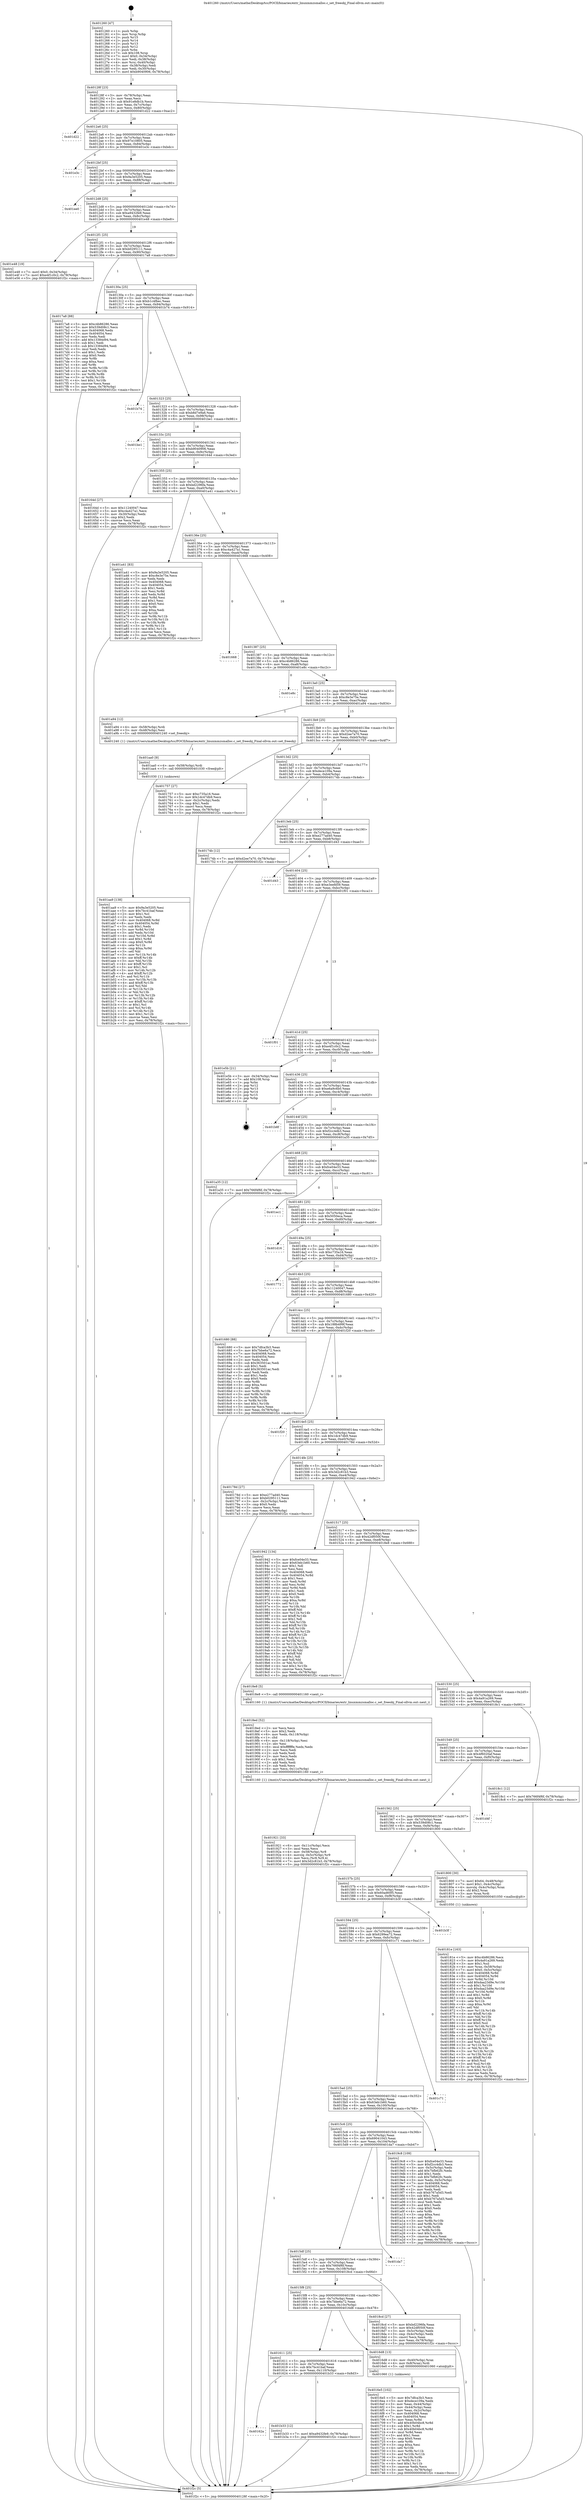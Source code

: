 digraph "0x401260" {
  label = "0x401260 (/mnt/c/Users/mathe/Desktop/tcc/POCII/binaries/extr_linuxmmzsmalloc.c_set_freeobj_Final-ollvm.out::main(0))"
  labelloc = "t"
  node[shape=record]

  Entry [label="",width=0.3,height=0.3,shape=circle,fillcolor=black,style=filled]
  "0x40128f" [label="{
     0x40128f [23]\l
     | [instrs]\l
     &nbsp;&nbsp;0x40128f \<+3\>: mov -0x78(%rbp),%eax\l
     &nbsp;&nbsp;0x401292 \<+2\>: mov %eax,%ecx\l
     &nbsp;&nbsp;0x401294 \<+6\>: sub $0x91e8db1b,%ecx\l
     &nbsp;&nbsp;0x40129a \<+3\>: mov %eax,-0x7c(%rbp)\l
     &nbsp;&nbsp;0x40129d \<+3\>: mov %ecx,-0x80(%rbp)\l
     &nbsp;&nbsp;0x4012a0 \<+6\>: je 0000000000401d22 \<main+0xac2\>\l
  }"]
  "0x401d22" [label="{
     0x401d22\l
  }", style=dashed]
  "0x4012a6" [label="{
     0x4012a6 [25]\l
     | [instrs]\l
     &nbsp;&nbsp;0x4012a6 \<+5\>: jmp 00000000004012ab \<main+0x4b\>\l
     &nbsp;&nbsp;0x4012ab \<+3\>: mov -0x7c(%rbp),%eax\l
     &nbsp;&nbsp;0x4012ae \<+5\>: sub $0x97e10805,%eax\l
     &nbsp;&nbsp;0x4012b3 \<+6\>: mov %eax,-0x84(%rbp)\l
     &nbsp;&nbsp;0x4012b9 \<+6\>: je 0000000000401e3c \<main+0xbdc\>\l
  }"]
  Exit [label="",width=0.3,height=0.3,shape=circle,fillcolor=black,style=filled,peripheries=2]
  "0x401e3c" [label="{
     0x401e3c\l
  }", style=dashed]
  "0x4012bf" [label="{
     0x4012bf [25]\l
     | [instrs]\l
     &nbsp;&nbsp;0x4012bf \<+5\>: jmp 00000000004012c4 \<main+0x64\>\l
     &nbsp;&nbsp;0x4012c4 \<+3\>: mov -0x7c(%rbp),%eax\l
     &nbsp;&nbsp;0x4012c7 \<+5\>: sub $0x9a3e5205,%eax\l
     &nbsp;&nbsp;0x4012cc \<+6\>: mov %eax,-0x88(%rbp)\l
     &nbsp;&nbsp;0x4012d2 \<+6\>: je 0000000000401ee0 \<main+0xc80\>\l
  }"]
  "0x40162a" [label="{
     0x40162a\l
  }", style=dashed]
  "0x401ee0" [label="{
     0x401ee0\l
  }", style=dashed]
  "0x4012d8" [label="{
     0x4012d8 [25]\l
     | [instrs]\l
     &nbsp;&nbsp;0x4012d8 \<+5\>: jmp 00000000004012dd \<main+0x7d\>\l
     &nbsp;&nbsp;0x4012dd \<+3\>: mov -0x7c(%rbp),%eax\l
     &nbsp;&nbsp;0x4012e0 \<+5\>: sub $0xa9432fe9,%eax\l
     &nbsp;&nbsp;0x4012e5 \<+6\>: mov %eax,-0x8c(%rbp)\l
     &nbsp;&nbsp;0x4012eb \<+6\>: je 0000000000401e48 \<main+0xbe8\>\l
  }"]
  "0x401b33" [label="{
     0x401b33 [12]\l
     | [instrs]\l
     &nbsp;&nbsp;0x401b33 \<+7\>: movl $0xa9432fe9,-0x78(%rbp)\l
     &nbsp;&nbsp;0x401b3a \<+5\>: jmp 0000000000401f2c \<main+0xccc\>\l
  }"]
  "0x401e48" [label="{
     0x401e48 [19]\l
     | [instrs]\l
     &nbsp;&nbsp;0x401e48 \<+7\>: movl $0x0,-0x34(%rbp)\l
     &nbsp;&nbsp;0x401e4f \<+7\>: movl $0xe4f1c0c2,-0x78(%rbp)\l
     &nbsp;&nbsp;0x401e56 \<+5\>: jmp 0000000000401f2c \<main+0xccc\>\l
  }"]
  "0x4012f1" [label="{
     0x4012f1 [25]\l
     | [instrs]\l
     &nbsp;&nbsp;0x4012f1 \<+5\>: jmp 00000000004012f6 \<main+0x96\>\l
     &nbsp;&nbsp;0x4012f6 \<+3\>: mov -0x7c(%rbp),%eax\l
     &nbsp;&nbsp;0x4012f9 \<+5\>: sub $0xb0295111,%eax\l
     &nbsp;&nbsp;0x4012fe \<+6\>: mov %eax,-0x90(%rbp)\l
     &nbsp;&nbsp;0x401304 \<+6\>: je 00000000004017a8 \<main+0x548\>\l
  }"]
  "0x401aa9" [label="{
     0x401aa9 [138]\l
     | [instrs]\l
     &nbsp;&nbsp;0x401aa9 \<+5\>: mov $0x9a3e5205,%esi\l
     &nbsp;&nbsp;0x401aae \<+5\>: mov $0x7bc41baf,%eax\l
     &nbsp;&nbsp;0x401ab3 \<+2\>: mov $0x1,%cl\l
     &nbsp;&nbsp;0x401ab5 \<+2\>: xor %edx,%edx\l
     &nbsp;&nbsp;0x401ab7 \<+8\>: mov 0x404068,%r8d\l
     &nbsp;&nbsp;0x401abf \<+8\>: mov 0x404054,%r9d\l
     &nbsp;&nbsp;0x401ac7 \<+3\>: sub $0x1,%edx\l
     &nbsp;&nbsp;0x401aca \<+3\>: mov %r8d,%r10d\l
     &nbsp;&nbsp;0x401acd \<+3\>: add %edx,%r10d\l
     &nbsp;&nbsp;0x401ad0 \<+4\>: imul %r10d,%r8d\l
     &nbsp;&nbsp;0x401ad4 \<+4\>: and $0x1,%r8d\l
     &nbsp;&nbsp;0x401ad8 \<+4\>: cmp $0x0,%r8d\l
     &nbsp;&nbsp;0x401adc \<+4\>: sete %r11b\l
     &nbsp;&nbsp;0x401ae0 \<+4\>: cmp $0xa,%r9d\l
     &nbsp;&nbsp;0x401ae4 \<+3\>: setl %bl\l
     &nbsp;&nbsp;0x401ae7 \<+3\>: mov %r11b,%r14b\l
     &nbsp;&nbsp;0x401aea \<+4\>: xor $0xff,%r14b\l
     &nbsp;&nbsp;0x401aee \<+3\>: mov %bl,%r15b\l
     &nbsp;&nbsp;0x401af1 \<+4\>: xor $0xff,%r15b\l
     &nbsp;&nbsp;0x401af5 \<+3\>: xor $0x1,%cl\l
     &nbsp;&nbsp;0x401af8 \<+3\>: mov %r14b,%r12b\l
     &nbsp;&nbsp;0x401afb \<+4\>: and $0xff,%r12b\l
     &nbsp;&nbsp;0x401aff \<+3\>: and %cl,%r11b\l
     &nbsp;&nbsp;0x401b02 \<+3\>: mov %r15b,%r13b\l
     &nbsp;&nbsp;0x401b05 \<+4\>: and $0xff,%r13b\l
     &nbsp;&nbsp;0x401b09 \<+2\>: and %cl,%bl\l
     &nbsp;&nbsp;0x401b0b \<+3\>: or %r11b,%r12b\l
     &nbsp;&nbsp;0x401b0e \<+3\>: or %bl,%r13b\l
     &nbsp;&nbsp;0x401b11 \<+3\>: xor %r13b,%r12b\l
     &nbsp;&nbsp;0x401b14 \<+3\>: or %r15b,%r14b\l
     &nbsp;&nbsp;0x401b17 \<+4\>: xor $0xff,%r14b\l
     &nbsp;&nbsp;0x401b1b \<+3\>: or $0x1,%cl\l
     &nbsp;&nbsp;0x401b1e \<+3\>: and %cl,%r14b\l
     &nbsp;&nbsp;0x401b21 \<+3\>: or %r14b,%r12b\l
     &nbsp;&nbsp;0x401b24 \<+4\>: test $0x1,%r12b\l
     &nbsp;&nbsp;0x401b28 \<+3\>: cmovne %eax,%esi\l
     &nbsp;&nbsp;0x401b2b \<+3\>: mov %esi,-0x78(%rbp)\l
     &nbsp;&nbsp;0x401b2e \<+5\>: jmp 0000000000401f2c \<main+0xccc\>\l
  }"]
  "0x4017a8" [label="{
     0x4017a8 [88]\l
     | [instrs]\l
     &nbsp;&nbsp;0x4017a8 \<+5\>: mov $0xc4b86286,%eax\l
     &nbsp;&nbsp;0x4017ad \<+5\>: mov $0x539d08c1,%ecx\l
     &nbsp;&nbsp;0x4017b2 \<+7\>: mov 0x404068,%edx\l
     &nbsp;&nbsp;0x4017b9 \<+7\>: mov 0x404054,%esi\l
     &nbsp;&nbsp;0x4017c0 \<+2\>: mov %edx,%edi\l
     &nbsp;&nbsp;0x4017c2 \<+6\>: add $0x13384d94,%edi\l
     &nbsp;&nbsp;0x4017c8 \<+3\>: sub $0x1,%edi\l
     &nbsp;&nbsp;0x4017cb \<+6\>: sub $0x13384d94,%edi\l
     &nbsp;&nbsp;0x4017d1 \<+3\>: imul %edi,%edx\l
     &nbsp;&nbsp;0x4017d4 \<+3\>: and $0x1,%edx\l
     &nbsp;&nbsp;0x4017d7 \<+3\>: cmp $0x0,%edx\l
     &nbsp;&nbsp;0x4017da \<+4\>: sete %r8b\l
     &nbsp;&nbsp;0x4017de \<+3\>: cmp $0xa,%esi\l
     &nbsp;&nbsp;0x4017e1 \<+4\>: setl %r9b\l
     &nbsp;&nbsp;0x4017e5 \<+3\>: mov %r8b,%r10b\l
     &nbsp;&nbsp;0x4017e8 \<+3\>: and %r9b,%r10b\l
     &nbsp;&nbsp;0x4017eb \<+3\>: xor %r9b,%r8b\l
     &nbsp;&nbsp;0x4017ee \<+3\>: or %r8b,%r10b\l
     &nbsp;&nbsp;0x4017f1 \<+4\>: test $0x1,%r10b\l
     &nbsp;&nbsp;0x4017f5 \<+3\>: cmovne %ecx,%eax\l
     &nbsp;&nbsp;0x4017f8 \<+3\>: mov %eax,-0x78(%rbp)\l
     &nbsp;&nbsp;0x4017fb \<+5\>: jmp 0000000000401f2c \<main+0xccc\>\l
  }"]
  "0x40130a" [label="{
     0x40130a [25]\l
     | [instrs]\l
     &nbsp;&nbsp;0x40130a \<+5\>: jmp 000000000040130f \<main+0xaf\>\l
     &nbsp;&nbsp;0x40130f \<+3\>: mov -0x7c(%rbp),%eax\l
     &nbsp;&nbsp;0x401312 \<+5\>: sub $0xb1c4fbec,%eax\l
     &nbsp;&nbsp;0x401317 \<+6\>: mov %eax,-0x94(%rbp)\l
     &nbsp;&nbsp;0x40131d \<+6\>: je 0000000000401b74 \<main+0x914\>\l
  }"]
  "0x401aa0" [label="{
     0x401aa0 [9]\l
     | [instrs]\l
     &nbsp;&nbsp;0x401aa0 \<+4\>: mov -0x58(%rbp),%rdi\l
     &nbsp;&nbsp;0x401aa4 \<+5\>: call 0000000000401030 \<free@plt\>\l
     | [calls]\l
     &nbsp;&nbsp;0x401030 \{1\} (unknown)\l
  }"]
  "0x401b74" [label="{
     0x401b74\l
  }", style=dashed]
  "0x401323" [label="{
     0x401323 [25]\l
     | [instrs]\l
     &nbsp;&nbsp;0x401323 \<+5\>: jmp 0000000000401328 \<main+0xc8\>\l
     &nbsp;&nbsp;0x401328 \<+3\>: mov -0x7c(%rbp),%eax\l
     &nbsp;&nbsp;0x40132b \<+5\>: sub $0xb8d7e9a6,%eax\l
     &nbsp;&nbsp;0x401330 \<+6\>: mov %eax,-0x98(%rbp)\l
     &nbsp;&nbsp;0x401336 \<+6\>: je 0000000000401be1 \<main+0x981\>\l
  }"]
  "0x401921" [label="{
     0x401921 [33]\l
     | [instrs]\l
     &nbsp;&nbsp;0x401921 \<+6\>: mov -0x11c(%rbp),%ecx\l
     &nbsp;&nbsp;0x401927 \<+3\>: imul %eax,%ecx\l
     &nbsp;&nbsp;0x40192a \<+4\>: mov -0x58(%rbp),%r8\l
     &nbsp;&nbsp;0x40192e \<+4\>: movslq -0x5c(%rbp),%r9\l
     &nbsp;&nbsp;0x401932 \<+4\>: mov %ecx,(%r8,%r9,4)\l
     &nbsp;&nbsp;0x401936 \<+7\>: movl $0x3d2c81b3,-0x78(%rbp)\l
     &nbsp;&nbsp;0x40193d \<+5\>: jmp 0000000000401f2c \<main+0xccc\>\l
  }"]
  "0x401be1" [label="{
     0x401be1\l
  }", style=dashed]
  "0x40133c" [label="{
     0x40133c [25]\l
     | [instrs]\l
     &nbsp;&nbsp;0x40133c \<+5\>: jmp 0000000000401341 \<main+0xe1\>\l
     &nbsp;&nbsp;0x401341 \<+3\>: mov -0x7c(%rbp),%eax\l
     &nbsp;&nbsp;0x401344 \<+5\>: sub $0xb9040906,%eax\l
     &nbsp;&nbsp;0x401349 \<+6\>: mov %eax,-0x9c(%rbp)\l
     &nbsp;&nbsp;0x40134f \<+6\>: je 000000000040164d \<main+0x3ed\>\l
  }"]
  "0x4018ed" [label="{
     0x4018ed [52]\l
     | [instrs]\l
     &nbsp;&nbsp;0x4018ed \<+2\>: xor %ecx,%ecx\l
     &nbsp;&nbsp;0x4018ef \<+5\>: mov $0x2,%edx\l
     &nbsp;&nbsp;0x4018f4 \<+6\>: mov %edx,-0x118(%rbp)\l
     &nbsp;&nbsp;0x4018fa \<+1\>: cltd\l
     &nbsp;&nbsp;0x4018fb \<+6\>: mov -0x118(%rbp),%esi\l
     &nbsp;&nbsp;0x401901 \<+2\>: idiv %esi\l
     &nbsp;&nbsp;0x401903 \<+6\>: imul $0xfffffffe,%edx,%edx\l
     &nbsp;&nbsp;0x401909 \<+2\>: mov %ecx,%edi\l
     &nbsp;&nbsp;0x40190b \<+2\>: sub %edx,%edi\l
     &nbsp;&nbsp;0x40190d \<+2\>: mov %ecx,%edx\l
     &nbsp;&nbsp;0x40190f \<+3\>: sub $0x1,%edx\l
     &nbsp;&nbsp;0x401912 \<+2\>: add %edx,%edi\l
     &nbsp;&nbsp;0x401914 \<+2\>: sub %edi,%ecx\l
     &nbsp;&nbsp;0x401916 \<+6\>: mov %ecx,-0x11c(%rbp)\l
     &nbsp;&nbsp;0x40191c \<+5\>: call 0000000000401160 \<next_i\>\l
     | [calls]\l
     &nbsp;&nbsp;0x401160 \{1\} (/mnt/c/Users/mathe/Desktop/tcc/POCII/binaries/extr_linuxmmzsmalloc.c_set_freeobj_Final-ollvm.out::next_i)\l
  }"]
  "0x40164d" [label="{
     0x40164d [27]\l
     | [instrs]\l
     &nbsp;&nbsp;0x40164d \<+5\>: mov $0x11240047,%eax\l
     &nbsp;&nbsp;0x401652 \<+5\>: mov $0xc4a427a1,%ecx\l
     &nbsp;&nbsp;0x401657 \<+3\>: mov -0x30(%rbp),%edx\l
     &nbsp;&nbsp;0x40165a \<+3\>: cmp $0x2,%edx\l
     &nbsp;&nbsp;0x40165d \<+3\>: cmovne %ecx,%eax\l
     &nbsp;&nbsp;0x401660 \<+3\>: mov %eax,-0x78(%rbp)\l
     &nbsp;&nbsp;0x401663 \<+5\>: jmp 0000000000401f2c \<main+0xccc\>\l
  }"]
  "0x401355" [label="{
     0x401355 [25]\l
     | [instrs]\l
     &nbsp;&nbsp;0x401355 \<+5\>: jmp 000000000040135a \<main+0xfa\>\l
     &nbsp;&nbsp;0x40135a \<+3\>: mov -0x7c(%rbp),%eax\l
     &nbsp;&nbsp;0x40135d \<+5\>: sub $0xbd2296fa,%eax\l
     &nbsp;&nbsp;0x401362 \<+6\>: mov %eax,-0xa0(%rbp)\l
     &nbsp;&nbsp;0x401368 \<+6\>: je 0000000000401a41 \<main+0x7e1\>\l
  }"]
  "0x401f2c" [label="{
     0x401f2c [5]\l
     | [instrs]\l
     &nbsp;&nbsp;0x401f2c \<+5\>: jmp 000000000040128f \<main+0x2f\>\l
  }"]
  "0x401260" [label="{
     0x401260 [47]\l
     | [instrs]\l
     &nbsp;&nbsp;0x401260 \<+1\>: push %rbp\l
     &nbsp;&nbsp;0x401261 \<+3\>: mov %rsp,%rbp\l
     &nbsp;&nbsp;0x401264 \<+2\>: push %r15\l
     &nbsp;&nbsp;0x401266 \<+2\>: push %r14\l
     &nbsp;&nbsp;0x401268 \<+2\>: push %r13\l
     &nbsp;&nbsp;0x40126a \<+2\>: push %r12\l
     &nbsp;&nbsp;0x40126c \<+1\>: push %rbx\l
     &nbsp;&nbsp;0x40126d \<+7\>: sub $0x108,%rsp\l
     &nbsp;&nbsp;0x401274 \<+7\>: movl $0x0,-0x34(%rbp)\l
     &nbsp;&nbsp;0x40127b \<+3\>: mov %edi,-0x38(%rbp)\l
     &nbsp;&nbsp;0x40127e \<+4\>: mov %rsi,-0x40(%rbp)\l
     &nbsp;&nbsp;0x401282 \<+3\>: mov -0x38(%rbp),%edi\l
     &nbsp;&nbsp;0x401285 \<+3\>: mov %edi,-0x30(%rbp)\l
     &nbsp;&nbsp;0x401288 \<+7\>: movl $0xb9040906,-0x78(%rbp)\l
  }"]
  "0x40181e" [label="{
     0x40181e [163]\l
     | [instrs]\l
     &nbsp;&nbsp;0x40181e \<+5\>: mov $0xc4b86286,%ecx\l
     &nbsp;&nbsp;0x401823 \<+5\>: mov $0x4a91a269,%edx\l
     &nbsp;&nbsp;0x401828 \<+3\>: mov $0x1,%sil\l
     &nbsp;&nbsp;0x40182b \<+4\>: mov %rax,-0x58(%rbp)\l
     &nbsp;&nbsp;0x40182f \<+7\>: movl $0x0,-0x5c(%rbp)\l
     &nbsp;&nbsp;0x401836 \<+8\>: mov 0x404068,%r8d\l
     &nbsp;&nbsp;0x40183e \<+8\>: mov 0x404054,%r9d\l
     &nbsp;&nbsp;0x401846 \<+3\>: mov %r8d,%r10d\l
     &nbsp;&nbsp;0x401849 \<+7\>: add $0xdaa23d9e,%r10d\l
     &nbsp;&nbsp;0x401850 \<+4\>: sub $0x1,%r10d\l
     &nbsp;&nbsp;0x401854 \<+7\>: sub $0xdaa23d9e,%r10d\l
     &nbsp;&nbsp;0x40185b \<+4\>: imul %r10d,%r8d\l
     &nbsp;&nbsp;0x40185f \<+4\>: and $0x1,%r8d\l
     &nbsp;&nbsp;0x401863 \<+4\>: cmp $0x0,%r8d\l
     &nbsp;&nbsp;0x401867 \<+4\>: sete %r11b\l
     &nbsp;&nbsp;0x40186b \<+4\>: cmp $0xa,%r9d\l
     &nbsp;&nbsp;0x40186f \<+3\>: setl %bl\l
     &nbsp;&nbsp;0x401872 \<+3\>: mov %r11b,%r14b\l
     &nbsp;&nbsp;0x401875 \<+4\>: xor $0xff,%r14b\l
     &nbsp;&nbsp;0x401879 \<+3\>: mov %bl,%r15b\l
     &nbsp;&nbsp;0x40187c \<+4\>: xor $0xff,%r15b\l
     &nbsp;&nbsp;0x401880 \<+4\>: xor $0x0,%sil\l
     &nbsp;&nbsp;0x401884 \<+3\>: mov %r14b,%r12b\l
     &nbsp;&nbsp;0x401887 \<+4\>: and $0x0,%r12b\l
     &nbsp;&nbsp;0x40188b \<+3\>: and %sil,%r11b\l
     &nbsp;&nbsp;0x40188e \<+3\>: mov %r15b,%r13b\l
     &nbsp;&nbsp;0x401891 \<+4\>: and $0x0,%r13b\l
     &nbsp;&nbsp;0x401895 \<+3\>: and %sil,%bl\l
     &nbsp;&nbsp;0x401898 \<+3\>: or %r11b,%r12b\l
     &nbsp;&nbsp;0x40189b \<+3\>: or %bl,%r13b\l
     &nbsp;&nbsp;0x40189e \<+3\>: xor %r13b,%r12b\l
     &nbsp;&nbsp;0x4018a1 \<+3\>: or %r15b,%r14b\l
     &nbsp;&nbsp;0x4018a4 \<+4\>: xor $0xff,%r14b\l
     &nbsp;&nbsp;0x4018a8 \<+4\>: or $0x0,%sil\l
     &nbsp;&nbsp;0x4018ac \<+3\>: and %sil,%r14b\l
     &nbsp;&nbsp;0x4018af \<+3\>: or %r14b,%r12b\l
     &nbsp;&nbsp;0x4018b2 \<+4\>: test $0x1,%r12b\l
     &nbsp;&nbsp;0x4018b6 \<+3\>: cmovne %edx,%ecx\l
     &nbsp;&nbsp;0x4018b9 \<+3\>: mov %ecx,-0x78(%rbp)\l
     &nbsp;&nbsp;0x4018bc \<+5\>: jmp 0000000000401f2c \<main+0xccc\>\l
  }"]
  "0x401a41" [label="{
     0x401a41 [83]\l
     | [instrs]\l
     &nbsp;&nbsp;0x401a41 \<+5\>: mov $0x9a3e5205,%eax\l
     &nbsp;&nbsp;0x401a46 \<+5\>: mov $0xc8e3e75e,%ecx\l
     &nbsp;&nbsp;0x401a4b \<+2\>: xor %edx,%edx\l
     &nbsp;&nbsp;0x401a4d \<+7\>: mov 0x404068,%esi\l
     &nbsp;&nbsp;0x401a54 \<+7\>: mov 0x404054,%edi\l
     &nbsp;&nbsp;0x401a5b \<+3\>: sub $0x1,%edx\l
     &nbsp;&nbsp;0x401a5e \<+3\>: mov %esi,%r8d\l
     &nbsp;&nbsp;0x401a61 \<+3\>: add %edx,%r8d\l
     &nbsp;&nbsp;0x401a64 \<+4\>: imul %r8d,%esi\l
     &nbsp;&nbsp;0x401a68 \<+3\>: and $0x1,%esi\l
     &nbsp;&nbsp;0x401a6b \<+3\>: cmp $0x0,%esi\l
     &nbsp;&nbsp;0x401a6e \<+4\>: sete %r9b\l
     &nbsp;&nbsp;0x401a72 \<+3\>: cmp $0xa,%edi\l
     &nbsp;&nbsp;0x401a75 \<+4\>: setl %r10b\l
     &nbsp;&nbsp;0x401a79 \<+3\>: mov %r9b,%r11b\l
     &nbsp;&nbsp;0x401a7c \<+3\>: and %r10b,%r11b\l
     &nbsp;&nbsp;0x401a7f \<+3\>: xor %r10b,%r9b\l
     &nbsp;&nbsp;0x401a82 \<+3\>: or %r9b,%r11b\l
     &nbsp;&nbsp;0x401a85 \<+4\>: test $0x1,%r11b\l
     &nbsp;&nbsp;0x401a89 \<+3\>: cmovne %ecx,%eax\l
     &nbsp;&nbsp;0x401a8c \<+3\>: mov %eax,-0x78(%rbp)\l
     &nbsp;&nbsp;0x401a8f \<+5\>: jmp 0000000000401f2c \<main+0xccc\>\l
  }"]
  "0x40136e" [label="{
     0x40136e [25]\l
     | [instrs]\l
     &nbsp;&nbsp;0x40136e \<+5\>: jmp 0000000000401373 \<main+0x113\>\l
     &nbsp;&nbsp;0x401373 \<+3\>: mov -0x7c(%rbp),%eax\l
     &nbsp;&nbsp;0x401376 \<+5\>: sub $0xc4a427a1,%eax\l
     &nbsp;&nbsp;0x40137b \<+6\>: mov %eax,-0xa4(%rbp)\l
     &nbsp;&nbsp;0x401381 \<+6\>: je 0000000000401668 \<main+0x408\>\l
  }"]
  "0x4016e5" [label="{
     0x4016e5 [102]\l
     | [instrs]\l
     &nbsp;&nbsp;0x4016e5 \<+5\>: mov $0x7dfca3b3,%ecx\l
     &nbsp;&nbsp;0x4016ea \<+5\>: mov $0xdece109a,%edx\l
     &nbsp;&nbsp;0x4016ef \<+3\>: mov %eax,-0x44(%rbp)\l
     &nbsp;&nbsp;0x4016f2 \<+3\>: mov -0x44(%rbp),%eax\l
     &nbsp;&nbsp;0x4016f5 \<+3\>: mov %eax,-0x2c(%rbp)\l
     &nbsp;&nbsp;0x4016f8 \<+7\>: mov 0x404068,%eax\l
     &nbsp;&nbsp;0x4016ff \<+7\>: mov 0x404054,%esi\l
     &nbsp;&nbsp;0x401706 \<+3\>: mov %eax,%r8d\l
     &nbsp;&nbsp;0x401709 \<+7\>: add $0x40b04bc8,%r8d\l
     &nbsp;&nbsp;0x401710 \<+4\>: sub $0x1,%r8d\l
     &nbsp;&nbsp;0x401714 \<+7\>: sub $0x40b04bc8,%r8d\l
     &nbsp;&nbsp;0x40171b \<+4\>: imul %r8d,%eax\l
     &nbsp;&nbsp;0x40171f \<+3\>: and $0x1,%eax\l
     &nbsp;&nbsp;0x401722 \<+3\>: cmp $0x0,%eax\l
     &nbsp;&nbsp;0x401725 \<+4\>: sete %r9b\l
     &nbsp;&nbsp;0x401729 \<+3\>: cmp $0xa,%esi\l
     &nbsp;&nbsp;0x40172c \<+4\>: setl %r10b\l
     &nbsp;&nbsp;0x401730 \<+3\>: mov %r9b,%r11b\l
     &nbsp;&nbsp;0x401733 \<+3\>: and %r10b,%r11b\l
     &nbsp;&nbsp;0x401736 \<+3\>: xor %r10b,%r9b\l
     &nbsp;&nbsp;0x401739 \<+3\>: or %r9b,%r11b\l
     &nbsp;&nbsp;0x40173c \<+4\>: test $0x1,%r11b\l
     &nbsp;&nbsp;0x401740 \<+3\>: cmovne %edx,%ecx\l
     &nbsp;&nbsp;0x401743 \<+3\>: mov %ecx,-0x78(%rbp)\l
     &nbsp;&nbsp;0x401746 \<+5\>: jmp 0000000000401f2c \<main+0xccc\>\l
  }"]
  "0x401668" [label="{
     0x401668\l
  }", style=dashed]
  "0x401387" [label="{
     0x401387 [25]\l
     | [instrs]\l
     &nbsp;&nbsp;0x401387 \<+5\>: jmp 000000000040138c \<main+0x12c\>\l
     &nbsp;&nbsp;0x40138c \<+3\>: mov -0x7c(%rbp),%eax\l
     &nbsp;&nbsp;0x40138f \<+5\>: sub $0xc4b86286,%eax\l
     &nbsp;&nbsp;0x401394 \<+6\>: mov %eax,-0xa8(%rbp)\l
     &nbsp;&nbsp;0x40139a \<+6\>: je 0000000000401e8c \<main+0xc2c\>\l
  }"]
  "0x401611" [label="{
     0x401611 [25]\l
     | [instrs]\l
     &nbsp;&nbsp;0x401611 \<+5\>: jmp 0000000000401616 \<main+0x3b6\>\l
     &nbsp;&nbsp;0x401616 \<+3\>: mov -0x7c(%rbp),%eax\l
     &nbsp;&nbsp;0x401619 \<+5\>: sub $0x7bc41baf,%eax\l
     &nbsp;&nbsp;0x40161e \<+6\>: mov %eax,-0x110(%rbp)\l
     &nbsp;&nbsp;0x401624 \<+6\>: je 0000000000401b33 \<main+0x8d3\>\l
  }"]
  "0x401e8c" [label="{
     0x401e8c\l
  }", style=dashed]
  "0x4013a0" [label="{
     0x4013a0 [25]\l
     | [instrs]\l
     &nbsp;&nbsp;0x4013a0 \<+5\>: jmp 00000000004013a5 \<main+0x145\>\l
     &nbsp;&nbsp;0x4013a5 \<+3\>: mov -0x7c(%rbp),%eax\l
     &nbsp;&nbsp;0x4013a8 \<+5\>: sub $0xc8e3e75e,%eax\l
     &nbsp;&nbsp;0x4013ad \<+6\>: mov %eax,-0xac(%rbp)\l
     &nbsp;&nbsp;0x4013b3 \<+6\>: je 0000000000401a94 \<main+0x834\>\l
  }"]
  "0x4016d8" [label="{
     0x4016d8 [13]\l
     | [instrs]\l
     &nbsp;&nbsp;0x4016d8 \<+4\>: mov -0x40(%rbp),%rax\l
     &nbsp;&nbsp;0x4016dc \<+4\>: mov 0x8(%rax),%rdi\l
     &nbsp;&nbsp;0x4016e0 \<+5\>: call 0000000000401060 \<atoi@plt\>\l
     | [calls]\l
     &nbsp;&nbsp;0x401060 \{1\} (unknown)\l
  }"]
  "0x401a94" [label="{
     0x401a94 [12]\l
     | [instrs]\l
     &nbsp;&nbsp;0x401a94 \<+4\>: mov -0x58(%rbp),%rdi\l
     &nbsp;&nbsp;0x401a98 \<+3\>: mov -0x48(%rbp),%esi\l
     &nbsp;&nbsp;0x401a9b \<+5\>: call 0000000000401240 \<set_freeobj\>\l
     | [calls]\l
     &nbsp;&nbsp;0x401240 \{1\} (/mnt/c/Users/mathe/Desktop/tcc/POCII/binaries/extr_linuxmmzsmalloc.c_set_freeobj_Final-ollvm.out::set_freeobj)\l
  }"]
  "0x4013b9" [label="{
     0x4013b9 [25]\l
     | [instrs]\l
     &nbsp;&nbsp;0x4013b9 \<+5\>: jmp 00000000004013be \<main+0x15e\>\l
     &nbsp;&nbsp;0x4013be \<+3\>: mov -0x7c(%rbp),%eax\l
     &nbsp;&nbsp;0x4013c1 \<+5\>: sub $0xd2ee7a70,%eax\l
     &nbsp;&nbsp;0x4013c6 \<+6\>: mov %eax,-0xb0(%rbp)\l
     &nbsp;&nbsp;0x4013cc \<+6\>: je 0000000000401757 \<main+0x4f7\>\l
  }"]
  "0x4015f8" [label="{
     0x4015f8 [25]\l
     | [instrs]\l
     &nbsp;&nbsp;0x4015f8 \<+5\>: jmp 00000000004015fd \<main+0x39d\>\l
     &nbsp;&nbsp;0x4015fd \<+3\>: mov -0x7c(%rbp),%eax\l
     &nbsp;&nbsp;0x401600 \<+5\>: sub $0x7bbe6a72,%eax\l
     &nbsp;&nbsp;0x401605 \<+6\>: mov %eax,-0x10c(%rbp)\l
     &nbsp;&nbsp;0x40160b \<+6\>: je 00000000004016d8 \<main+0x478\>\l
  }"]
  "0x401757" [label="{
     0x401757 [27]\l
     | [instrs]\l
     &nbsp;&nbsp;0x401757 \<+5\>: mov $0xc735a16,%eax\l
     &nbsp;&nbsp;0x40175c \<+5\>: mov $0x1dc47db9,%ecx\l
     &nbsp;&nbsp;0x401761 \<+3\>: mov -0x2c(%rbp),%edx\l
     &nbsp;&nbsp;0x401764 \<+3\>: cmp $0x1,%edx\l
     &nbsp;&nbsp;0x401767 \<+3\>: cmovl %ecx,%eax\l
     &nbsp;&nbsp;0x40176a \<+3\>: mov %eax,-0x78(%rbp)\l
     &nbsp;&nbsp;0x40176d \<+5\>: jmp 0000000000401f2c \<main+0xccc\>\l
  }"]
  "0x4013d2" [label="{
     0x4013d2 [25]\l
     | [instrs]\l
     &nbsp;&nbsp;0x4013d2 \<+5\>: jmp 00000000004013d7 \<main+0x177\>\l
     &nbsp;&nbsp;0x4013d7 \<+3\>: mov -0x7c(%rbp),%eax\l
     &nbsp;&nbsp;0x4013da \<+5\>: sub $0xdece109a,%eax\l
     &nbsp;&nbsp;0x4013df \<+6\>: mov %eax,-0xb4(%rbp)\l
     &nbsp;&nbsp;0x4013e5 \<+6\>: je 000000000040174b \<main+0x4eb\>\l
  }"]
  "0x4018cd" [label="{
     0x4018cd [27]\l
     | [instrs]\l
     &nbsp;&nbsp;0x4018cd \<+5\>: mov $0xbd2296fa,%eax\l
     &nbsp;&nbsp;0x4018d2 \<+5\>: mov $0x42df050f,%ecx\l
     &nbsp;&nbsp;0x4018d7 \<+3\>: mov -0x5c(%rbp),%edx\l
     &nbsp;&nbsp;0x4018da \<+3\>: cmp -0x4c(%rbp),%edx\l
     &nbsp;&nbsp;0x4018dd \<+3\>: cmovl %ecx,%eax\l
     &nbsp;&nbsp;0x4018e0 \<+3\>: mov %eax,-0x78(%rbp)\l
     &nbsp;&nbsp;0x4018e3 \<+5\>: jmp 0000000000401f2c \<main+0xccc\>\l
  }"]
  "0x40174b" [label="{
     0x40174b [12]\l
     | [instrs]\l
     &nbsp;&nbsp;0x40174b \<+7\>: movl $0xd2ee7a70,-0x78(%rbp)\l
     &nbsp;&nbsp;0x401752 \<+5\>: jmp 0000000000401f2c \<main+0xccc\>\l
  }"]
  "0x4013eb" [label="{
     0x4013eb [25]\l
     | [instrs]\l
     &nbsp;&nbsp;0x4013eb \<+5\>: jmp 00000000004013f0 \<main+0x190\>\l
     &nbsp;&nbsp;0x4013f0 \<+3\>: mov -0x7c(%rbp),%eax\l
     &nbsp;&nbsp;0x4013f3 \<+5\>: sub $0xe277ad40,%eax\l
     &nbsp;&nbsp;0x4013f8 \<+6\>: mov %eax,-0xb8(%rbp)\l
     &nbsp;&nbsp;0x4013fe \<+6\>: je 0000000000401d43 \<main+0xae3\>\l
  }"]
  "0x4015df" [label="{
     0x4015df [25]\l
     | [instrs]\l
     &nbsp;&nbsp;0x4015df \<+5\>: jmp 00000000004015e4 \<main+0x384\>\l
     &nbsp;&nbsp;0x4015e4 \<+3\>: mov -0x7c(%rbp),%eax\l
     &nbsp;&nbsp;0x4015e7 \<+5\>: sub $0x766f4f6f,%eax\l
     &nbsp;&nbsp;0x4015ec \<+6\>: mov %eax,-0x108(%rbp)\l
     &nbsp;&nbsp;0x4015f2 \<+6\>: je 00000000004018cd \<main+0x66d\>\l
  }"]
  "0x401d43" [label="{
     0x401d43\l
  }", style=dashed]
  "0x401404" [label="{
     0x401404 [25]\l
     | [instrs]\l
     &nbsp;&nbsp;0x401404 \<+5\>: jmp 0000000000401409 \<main+0x1a9\>\l
     &nbsp;&nbsp;0x401409 \<+3\>: mov -0x7c(%rbp),%eax\l
     &nbsp;&nbsp;0x40140c \<+5\>: sub $0xe3eefd59,%eax\l
     &nbsp;&nbsp;0x401411 \<+6\>: mov %eax,-0xbc(%rbp)\l
     &nbsp;&nbsp;0x401417 \<+6\>: je 0000000000401f01 \<main+0xca1\>\l
  }"]
  "0x401da7" [label="{
     0x401da7\l
  }", style=dashed]
  "0x401f01" [label="{
     0x401f01\l
  }", style=dashed]
  "0x40141d" [label="{
     0x40141d [25]\l
     | [instrs]\l
     &nbsp;&nbsp;0x40141d \<+5\>: jmp 0000000000401422 \<main+0x1c2\>\l
     &nbsp;&nbsp;0x401422 \<+3\>: mov -0x7c(%rbp),%eax\l
     &nbsp;&nbsp;0x401425 \<+5\>: sub $0xe4f1c0c2,%eax\l
     &nbsp;&nbsp;0x40142a \<+6\>: mov %eax,-0xc0(%rbp)\l
     &nbsp;&nbsp;0x401430 \<+6\>: je 0000000000401e5b \<main+0xbfb\>\l
  }"]
  "0x4015c6" [label="{
     0x4015c6 [25]\l
     | [instrs]\l
     &nbsp;&nbsp;0x4015c6 \<+5\>: jmp 00000000004015cb \<main+0x36b\>\l
     &nbsp;&nbsp;0x4015cb \<+3\>: mov -0x7c(%rbp),%eax\l
     &nbsp;&nbsp;0x4015ce \<+5\>: sub $0x69041043,%eax\l
     &nbsp;&nbsp;0x4015d3 \<+6\>: mov %eax,-0x104(%rbp)\l
     &nbsp;&nbsp;0x4015d9 \<+6\>: je 0000000000401da7 \<main+0xb47\>\l
  }"]
  "0x401e5b" [label="{
     0x401e5b [21]\l
     | [instrs]\l
     &nbsp;&nbsp;0x401e5b \<+3\>: mov -0x34(%rbp),%eax\l
     &nbsp;&nbsp;0x401e5e \<+7\>: add $0x108,%rsp\l
     &nbsp;&nbsp;0x401e65 \<+1\>: pop %rbx\l
     &nbsp;&nbsp;0x401e66 \<+2\>: pop %r12\l
     &nbsp;&nbsp;0x401e68 \<+2\>: pop %r13\l
     &nbsp;&nbsp;0x401e6a \<+2\>: pop %r14\l
     &nbsp;&nbsp;0x401e6c \<+2\>: pop %r15\l
     &nbsp;&nbsp;0x401e6e \<+1\>: pop %rbp\l
     &nbsp;&nbsp;0x401e6f \<+1\>: ret\l
  }"]
  "0x401436" [label="{
     0x401436 [25]\l
     | [instrs]\l
     &nbsp;&nbsp;0x401436 \<+5\>: jmp 000000000040143b \<main+0x1db\>\l
     &nbsp;&nbsp;0x40143b \<+3\>: mov -0x7c(%rbp),%eax\l
     &nbsp;&nbsp;0x40143e \<+5\>: sub $0xe6a9c6b0,%eax\l
     &nbsp;&nbsp;0x401443 \<+6\>: mov %eax,-0xc4(%rbp)\l
     &nbsp;&nbsp;0x401449 \<+6\>: je 0000000000401b8f \<main+0x92f\>\l
  }"]
  "0x4019c8" [label="{
     0x4019c8 [109]\l
     | [instrs]\l
     &nbsp;&nbsp;0x4019c8 \<+5\>: mov $0xfce04e33,%eax\l
     &nbsp;&nbsp;0x4019cd \<+5\>: mov $0xf2cc4db3,%ecx\l
     &nbsp;&nbsp;0x4019d2 \<+3\>: mov -0x5c(%rbp),%edx\l
     &nbsp;&nbsp;0x4019d5 \<+6\>: add $0x7bfb62fc,%edx\l
     &nbsp;&nbsp;0x4019db \<+3\>: add $0x1,%edx\l
     &nbsp;&nbsp;0x4019de \<+6\>: sub $0x7bfb62fc,%edx\l
     &nbsp;&nbsp;0x4019e4 \<+3\>: mov %edx,-0x5c(%rbp)\l
     &nbsp;&nbsp;0x4019e7 \<+7\>: mov 0x404068,%edx\l
     &nbsp;&nbsp;0x4019ee \<+7\>: mov 0x404054,%esi\l
     &nbsp;&nbsp;0x4019f5 \<+2\>: mov %edx,%edi\l
     &nbsp;&nbsp;0x4019f7 \<+6\>: sub $0xb767a5d3,%edi\l
     &nbsp;&nbsp;0x4019fd \<+3\>: sub $0x1,%edi\l
     &nbsp;&nbsp;0x401a00 \<+6\>: add $0xb767a5d3,%edi\l
     &nbsp;&nbsp;0x401a06 \<+3\>: imul %edi,%edx\l
     &nbsp;&nbsp;0x401a09 \<+3\>: and $0x1,%edx\l
     &nbsp;&nbsp;0x401a0c \<+3\>: cmp $0x0,%edx\l
     &nbsp;&nbsp;0x401a0f \<+4\>: sete %r8b\l
     &nbsp;&nbsp;0x401a13 \<+3\>: cmp $0xa,%esi\l
     &nbsp;&nbsp;0x401a16 \<+4\>: setl %r9b\l
     &nbsp;&nbsp;0x401a1a \<+3\>: mov %r8b,%r10b\l
     &nbsp;&nbsp;0x401a1d \<+3\>: and %r9b,%r10b\l
     &nbsp;&nbsp;0x401a20 \<+3\>: xor %r9b,%r8b\l
     &nbsp;&nbsp;0x401a23 \<+3\>: or %r8b,%r10b\l
     &nbsp;&nbsp;0x401a26 \<+4\>: test $0x1,%r10b\l
     &nbsp;&nbsp;0x401a2a \<+3\>: cmovne %ecx,%eax\l
     &nbsp;&nbsp;0x401a2d \<+3\>: mov %eax,-0x78(%rbp)\l
     &nbsp;&nbsp;0x401a30 \<+5\>: jmp 0000000000401f2c \<main+0xccc\>\l
  }"]
  "0x401b8f" [label="{
     0x401b8f\l
  }", style=dashed]
  "0x40144f" [label="{
     0x40144f [25]\l
     | [instrs]\l
     &nbsp;&nbsp;0x40144f \<+5\>: jmp 0000000000401454 \<main+0x1f4\>\l
     &nbsp;&nbsp;0x401454 \<+3\>: mov -0x7c(%rbp),%eax\l
     &nbsp;&nbsp;0x401457 \<+5\>: sub $0xf2cc4db3,%eax\l
     &nbsp;&nbsp;0x40145c \<+6\>: mov %eax,-0xc8(%rbp)\l
     &nbsp;&nbsp;0x401462 \<+6\>: je 0000000000401a35 \<main+0x7d5\>\l
  }"]
  "0x4015ad" [label="{
     0x4015ad [25]\l
     | [instrs]\l
     &nbsp;&nbsp;0x4015ad \<+5\>: jmp 00000000004015b2 \<main+0x352\>\l
     &nbsp;&nbsp;0x4015b2 \<+3\>: mov -0x7c(%rbp),%eax\l
     &nbsp;&nbsp;0x4015b5 \<+5\>: sub $0x63eb1b60,%eax\l
     &nbsp;&nbsp;0x4015ba \<+6\>: mov %eax,-0x100(%rbp)\l
     &nbsp;&nbsp;0x4015c0 \<+6\>: je 00000000004019c8 \<main+0x768\>\l
  }"]
  "0x401a35" [label="{
     0x401a35 [12]\l
     | [instrs]\l
     &nbsp;&nbsp;0x401a35 \<+7\>: movl $0x766f4f6f,-0x78(%rbp)\l
     &nbsp;&nbsp;0x401a3c \<+5\>: jmp 0000000000401f2c \<main+0xccc\>\l
  }"]
  "0x401468" [label="{
     0x401468 [25]\l
     | [instrs]\l
     &nbsp;&nbsp;0x401468 \<+5\>: jmp 000000000040146d \<main+0x20d\>\l
     &nbsp;&nbsp;0x40146d \<+3\>: mov -0x7c(%rbp),%eax\l
     &nbsp;&nbsp;0x401470 \<+5\>: sub $0xfce04e33,%eax\l
     &nbsp;&nbsp;0x401475 \<+6\>: mov %eax,-0xcc(%rbp)\l
     &nbsp;&nbsp;0x40147b \<+6\>: je 0000000000401ec1 \<main+0xc61\>\l
  }"]
  "0x401c71" [label="{
     0x401c71\l
  }", style=dashed]
  "0x401ec1" [label="{
     0x401ec1\l
  }", style=dashed]
  "0x401481" [label="{
     0x401481 [25]\l
     | [instrs]\l
     &nbsp;&nbsp;0x401481 \<+5\>: jmp 0000000000401486 \<main+0x226\>\l
     &nbsp;&nbsp;0x401486 \<+3\>: mov -0x7c(%rbp),%eax\l
     &nbsp;&nbsp;0x401489 \<+5\>: sub $0x5050eca,%eax\l
     &nbsp;&nbsp;0x40148e \<+6\>: mov %eax,-0xd0(%rbp)\l
     &nbsp;&nbsp;0x401494 \<+6\>: je 0000000000401d16 \<main+0xab6\>\l
  }"]
  "0x401594" [label="{
     0x401594 [25]\l
     | [instrs]\l
     &nbsp;&nbsp;0x401594 \<+5\>: jmp 0000000000401599 \<main+0x339\>\l
     &nbsp;&nbsp;0x401599 \<+3\>: mov -0x7c(%rbp),%eax\l
     &nbsp;&nbsp;0x40159c \<+5\>: sub $0x6299ea72,%eax\l
     &nbsp;&nbsp;0x4015a1 \<+6\>: mov %eax,-0xfc(%rbp)\l
     &nbsp;&nbsp;0x4015a7 \<+6\>: je 0000000000401c71 \<main+0xa11\>\l
  }"]
  "0x401d16" [label="{
     0x401d16\l
  }", style=dashed]
  "0x40149a" [label="{
     0x40149a [25]\l
     | [instrs]\l
     &nbsp;&nbsp;0x40149a \<+5\>: jmp 000000000040149f \<main+0x23f\>\l
     &nbsp;&nbsp;0x40149f \<+3\>: mov -0x7c(%rbp),%eax\l
     &nbsp;&nbsp;0x4014a2 \<+5\>: sub $0xc735a16,%eax\l
     &nbsp;&nbsp;0x4014a7 \<+6\>: mov %eax,-0xd4(%rbp)\l
     &nbsp;&nbsp;0x4014ad \<+6\>: je 0000000000401772 \<main+0x512\>\l
  }"]
  "0x401b3f" [label="{
     0x401b3f\l
  }", style=dashed]
  "0x401772" [label="{
     0x401772\l
  }", style=dashed]
  "0x4014b3" [label="{
     0x4014b3 [25]\l
     | [instrs]\l
     &nbsp;&nbsp;0x4014b3 \<+5\>: jmp 00000000004014b8 \<main+0x258\>\l
     &nbsp;&nbsp;0x4014b8 \<+3\>: mov -0x7c(%rbp),%eax\l
     &nbsp;&nbsp;0x4014bb \<+5\>: sub $0x11240047,%eax\l
     &nbsp;&nbsp;0x4014c0 \<+6\>: mov %eax,-0xd8(%rbp)\l
     &nbsp;&nbsp;0x4014c6 \<+6\>: je 0000000000401680 \<main+0x420\>\l
  }"]
  "0x40157b" [label="{
     0x40157b [25]\l
     | [instrs]\l
     &nbsp;&nbsp;0x40157b \<+5\>: jmp 0000000000401580 \<main+0x320\>\l
     &nbsp;&nbsp;0x401580 \<+3\>: mov -0x7c(%rbp),%eax\l
     &nbsp;&nbsp;0x401583 \<+5\>: sub $0x60ad60f5,%eax\l
     &nbsp;&nbsp;0x401588 \<+6\>: mov %eax,-0xf8(%rbp)\l
     &nbsp;&nbsp;0x40158e \<+6\>: je 0000000000401b3f \<main+0x8df\>\l
  }"]
  "0x401680" [label="{
     0x401680 [88]\l
     | [instrs]\l
     &nbsp;&nbsp;0x401680 \<+5\>: mov $0x7dfca3b3,%eax\l
     &nbsp;&nbsp;0x401685 \<+5\>: mov $0x7bbe6a72,%ecx\l
     &nbsp;&nbsp;0x40168a \<+7\>: mov 0x404068,%edx\l
     &nbsp;&nbsp;0x401691 \<+7\>: mov 0x404054,%esi\l
     &nbsp;&nbsp;0x401698 \<+2\>: mov %edx,%edi\l
     &nbsp;&nbsp;0x40169a \<+6\>: sub $0x363501ac,%edi\l
     &nbsp;&nbsp;0x4016a0 \<+3\>: sub $0x1,%edi\l
     &nbsp;&nbsp;0x4016a3 \<+6\>: add $0x363501ac,%edi\l
     &nbsp;&nbsp;0x4016a9 \<+3\>: imul %edi,%edx\l
     &nbsp;&nbsp;0x4016ac \<+3\>: and $0x1,%edx\l
     &nbsp;&nbsp;0x4016af \<+3\>: cmp $0x0,%edx\l
     &nbsp;&nbsp;0x4016b2 \<+4\>: sete %r8b\l
     &nbsp;&nbsp;0x4016b6 \<+3\>: cmp $0xa,%esi\l
     &nbsp;&nbsp;0x4016b9 \<+4\>: setl %r9b\l
     &nbsp;&nbsp;0x4016bd \<+3\>: mov %r8b,%r10b\l
     &nbsp;&nbsp;0x4016c0 \<+3\>: and %r9b,%r10b\l
     &nbsp;&nbsp;0x4016c3 \<+3\>: xor %r9b,%r8b\l
     &nbsp;&nbsp;0x4016c6 \<+3\>: or %r8b,%r10b\l
     &nbsp;&nbsp;0x4016c9 \<+4\>: test $0x1,%r10b\l
     &nbsp;&nbsp;0x4016cd \<+3\>: cmovne %ecx,%eax\l
     &nbsp;&nbsp;0x4016d0 \<+3\>: mov %eax,-0x78(%rbp)\l
     &nbsp;&nbsp;0x4016d3 \<+5\>: jmp 0000000000401f2c \<main+0xccc\>\l
  }"]
  "0x4014cc" [label="{
     0x4014cc [25]\l
     | [instrs]\l
     &nbsp;&nbsp;0x4014cc \<+5\>: jmp 00000000004014d1 \<main+0x271\>\l
     &nbsp;&nbsp;0x4014d1 \<+3\>: mov -0x7c(%rbp),%eax\l
     &nbsp;&nbsp;0x4014d4 \<+5\>: sub $0x188b499f,%eax\l
     &nbsp;&nbsp;0x4014d9 \<+6\>: mov %eax,-0xdc(%rbp)\l
     &nbsp;&nbsp;0x4014df \<+6\>: je 0000000000401f20 \<main+0xcc0\>\l
  }"]
  "0x401800" [label="{
     0x401800 [30]\l
     | [instrs]\l
     &nbsp;&nbsp;0x401800 \<+7\>: movl $0x64,-0x48(%rbp)\l
     &nbsp;&nbsp;0x401807 \<+7\>: movl $0x1,-0x4c(%rbp)\l
     &nbsp;&nbsp;0x40180e \<+4\>: movslq -0x4c(%rbp),%rax\l
     &nbsp;&nbsp;0x401812 \<+4\>: shl $0x2,%rax\l
     &nbsp;&nbsp;0x401816 \<+3\>: mov %rax,%rdi\l
     &nbsp;&nbsp;0x401819 \<+5\>: call 0000000000401050 \<malloc@plt\>\l
     | [calls]\l
     &nbsp;&nbsp;0x401050 \{1\} (unknown)\l
  }"]
  "0x401f20" [label="{
     0x401f20\l
  }", style=dashed]
  "0x4014e5" [label="{
     0x4014e5 [25]\l
     | [instrs]\l
     &nbsp;&nbsp;0x4014e5 \<+5\>: jmp 00000000004014ea \<main+0x28a\>\l
     &nbsp;&nbsp;0x4014ea \<+3\>: mov -0x7c(%rbp),%eax\l
     &nbsp;&nbsp;0x4014ed \<+5\>: sub $0x1dc47db9,%eax\l
     &nbsp;&nbsp;0x4014f2 \<+6\>: mov %eax,-0xe0(%rbp)\l
     &nbsp;&nbsp;0x4014f8 \<+6\>: je 000000000040178d \<main+0x52d\>\l
  }"]
  "0x401562" [label="{
     0x401562 [25]\l
     | [instrs]\l
     &nbsp;&nbsp;0x401562 \<+5\>: jmp 0000000000401567 \<main+0x307\>\l
     &nbsp;&nbsp;0x401567 \<+3\>: mov -0x7c(%rbp),%eax\l
     &nbsp;&nbsp;0x40156a \<+5\>: sub $0x539d08c1,%eax\l
     &nbsp;&nbsp;0x40156f \<+6\>: mov %eax,-0xf4(%rbp)\l
     &nbsp;&nbsp;0x401575 \<+6\>: je 0000000000401800 \<main+0x5a0\>\l
  }"]
  "0x40178d" [label="{
     0x40178d [27]\l
     | [instrs]\l
     &nbsp;&nbsp;0x40178d \<+5\>: mov $0xe277ad40,%eax\l
     &nbsp;&nbsp;0x401792 \<+5\>: mov $0xb0295111,%ecx\l
     &nbsp;&nbsp;0x401797 \<+3\>: mov -0x2c(%rbp),%edx\l
     &nbsp;&nbsp;0x40179a \<+3\>: cmp $0x0,%edx\l
     &nbsp;&nbsp;0x40179d \<+3\>: cmove %ecx,%eax\l
     &nbsp;&nbsp;0x4017a0 \<+3\>: mov %eax,-0x78(%rbp)\l
     &nbsp;&nbsp;0x4017a3 \<+5\>: jmp 0000000000401f2c \<main+0xccc\>\l
  }"]
  "0x4014fe" [label="{
     0x4014fe [25]\l
     | [instrs]\l
     &nbsp;&nbsp;0x4014fe \<+5\>: jmp 0000000000401503 \<main+0x2a3\>\l
     &nbsp;&nbsp;0x401503 \<+3\>: mov -0x7c(%rbp),%eax\l
     &nbsp;&nbsp;0x401506 \<+5\>: sub $0x3d2c81b3,%eax\l
     &nbsp;&nbsp;0x40150b \<+6\>: mov %eax,-0xe4(%rbp)\l
     &nbsp;&nbsp;0x401511 \<+6\>: je 0000000000401942 \<main+0x6e2\>\l
  }"]
  "0x401d4f" [label="{
     0x401d4f\l
  }", style=dashed]
  "0x401942" [label="{
     0x401942 [134]\l
     | [instrs]\l
     &nbsp;&nbsp;0x401942 \<+5\>: mov $0xfce04e33,%eax\l
     &nbsp;&nbsp;0x401947 \<+5\>: mov $0x63eb1b60,%ecx\l
     &nbsp;&nbsp;0x40194c \<+2\>: mov $0x1,%dl\l
     &nbsp;&nbsp;0x40194e \<+2\>: xor %esi,%esi\l
     &nbsp;&nbsp;0x401950 \<+7\>: mov 0x404068,%edi\l
     &nbsp;&nbsp;0x401957 \<+8\>: mov 0x404054,%r8d\l
     &nbsp;&nbsp;0x40195f \<+3\>: sub $0x1,%esi\l
     &nbsp;&nbsp;0x401962 \<+3\>: mov %edi,%r9d\l
     &nbsp;&nbsp;0x401965 \<+3\>: add %esi,%r9d\l
     &nbsp;&nbsp;0x401968 \<+4\>: imul %r9d,%edi\l
     &nbsp;&nbsp;0x40196c \<+3\>: and $0x1,%edi\l
     &nbsp;&nbsp;0x40196f \<+3\>: cmp $0x0,%edi\l
     &nbsp;&nbsp;0x401972 \<+4\>: sete %r10b\l
     &nbsp;&nbsp;0x401976 \<+4\>: cmp $0xa,%r8d\l
     &nbsp;&nbsp;0x40197a \<+4\>: setl %r11b\l
     &nbsp;&nbsp;0x40197e \<+3\>: mov %r10b,%bl\l
     &nbsp;&nbsp;0x401981 \<+3\>: xor $0xff,%bl\l
     &nbsp;&nbsp;0x401984 \<+3\>: mov %r11b,%r14b\l
     &nbsp;&nbsp;0x401987 \<+4\>: xor $0xff,%r14b\l
     &nbsp;&nbsp;0x40198b \<+3\>: xor $0x1,%dl\l
     &nbsp;&nbsp;0x40198e \<+3\>: mov %bl,%r15b\l
     &nbsp;&nbsp;0x401991 \<+4\>: and $0xff,%r15b\l
     &nbsp;&nbsp;0x401995 \<+3\>: and %dl,%r10b\l
     &nbsp;&nbsp;0x401998 \<+3\>: mov %r14b,%r12b\l
     &nbsp;&nbsp;0x40199b \<+4\>: and $0xff,%r12b\l
     &nbsp;&nbsp;0x40199f \<+3\>: and %dl,%r11b\l
     &nbsp;&nbsp;0x4019a2 \<+3\>: or %r10b,%r15b\l
     &nbsp;&nbsp;0x4019a5 \<+3\>: or %r11b,%r12b\l
     &nbsp;&nbsp;0x4019a8 \<+3\>: xor %r12b,%r15b\l
     &nbsp;&nbsp;0x4019ab \<+3\>: or %r14b,%bl\l
     &nbsp;&nbsp;0x4019ae \<+3\>: xor $0xff,%bl\l
     &nbsp;&nbsp;0x4019b1 \<+3\>: or $0x1,%dl\l
     &nbsp;&nbsp;0x4019b4 \<+2\>: and %dl,%bl\l
     &nbsp;&nbsp;0x4019b6 \<+3\>: or %bl,%r15b\l
     &nbsp;&nbsp;0x4019b9 \<+4\>: test $0x1,%r15b\l
     &nbsp;&nbsp;0x4019bd \<+3\>: cmovne %ecx,%eax\l
     &nbsp;&nbsp;0x4019c0 \<+3\>: mov %eax,-0x78(%rbp)\l
     &nbsp;&nbsp;0x4019c3 \<+5\>: jmp 0000000000401f2c \<main+0xccc\>\l
  }"]
  "0x401517" [label="{
     0x401517 [25]\l
     | [instrs]\l
     &nbsp;&nbsp;0x401517 \<+5\>: jmp 000000000040151c \<main+0x2bc\>\l
     &nbsp;&nbsp;0x40151c \<+3\>: mov -0x7c(%rbp),%eax\l
     &nbsp;&nbsp;0x40151f \<+5\>: sub $0x42df050f,%eax\l
     &nbsp;&nbsp;0x401524 \<+6\>: mov %eax,-0xe8(%rbp)\l
     &nbsp;&nbsp;0x40152a \<+6\>: je 00000000004018e8 \<main+0x688\>\l
  }"]
  "0x401549" [label="{
     0x401549 [25]\l
     | [instrs]\l
     &nbsp;&nbsp;0x401549 \<+5\>: jmp 000000000040154e \<main+0x2ee\>\l
     &nbsp;&nbsp;0x40154e \<+3\>: mov -0x7c(%rbp),%eax\l
     &nbsp;&nbsp;0x401551 \<+5\>: sub $0x4f6020af,%eax\l
     &nbsp;&nbsp;0x401556 \<+6\>: mov %eax,-0xf0(%rbp)\l
     &nbsp;&nbsp;0x40155c \<+6\>: je 0000000000401d4f \<main+0xaef\>\l
  }"]
  "0x4018e8" [label="{
     0x4018e8 [5]\l
     | [instrs]\l
     &nbsp;&nbsp;0x4018e8 \<+5\>: call 0000000000401160 \<next_i\>\l
     | [calls]\l
     &nbsp;&nbsp;0x401160 \{1\} (/mnt/c/Users/mathe/Desktop/tcc/POCII/binaries/extr_linuxmmzsmalloc.c_set_freeobj_Final-ollvm.out::next_i)\l
  }"]
  "0x401530" [label="{
     0x401530 [25]\l
     | [instrs]\l
     &nbsp;&nbsp;0x401530 \<+5\>: jmp 0000000000401535 \<main+0x2d5\>\l
     &nbsp;&nbsp;0x401535 \<+3\>: mov -0x7c(%rbp),%eax\l
     &nbsp;&nbsp;0x401538 \<+5\>: sub $0x4a91a269,%eax\l
     &nbsp;&nbsp;0x40153d \<+6\>: mov %eax,-0xec(%rbp)\l
     &nbsp;&nbsp;0x401543 \<+6\>: je 00000000004018c1 \<main+0x661\>\l
  }"]
  "0x4018c1" [label="{
     0x4018c1 [12]\l
     | [instrs]\l
     &nbsp;&nbsp;0x4018c1 \<+7\>: movl $0x766f4f6f,-0x78(%rbp)\l
     &nbsp;&nbsp;0x4018c8 \<+5\>: jmp 0000000000401f2c \<main+0xccc\>\l
  }"]
  Entry -> "0x401260" [label=" 1"]
  "0x40128f" -> "0x401d22" [label=" 0"]
  "0x40128f" -> "0x4012a6" [label=" 20"]
  "0x401e5b" -> Exit [label=" 1"]
  "0x4012a6" -> "0x401e3c" [label=" 0"]
  "0x4012a6" -> "0x4012bf" [label=" 20"]
  "0x401e48" -> "0x401f2c" [label=" 1"]
  "0x4012bf" -> "0x401ee0" [label=" 0"]
  "0x4012bf" -> "0x4012d8" [label=" 20"]
  "0x401b33" -> "0x401f2c" [label=" 1"]
  "0x4012d8" -> "0x401e48" [label=" 1"]
  "0x4012d8" -> "0x4012f1" [label=" 19"]
  "0x401611" -> "0x40162a" [label=" 0"]
  "0x4012f1" -> "0x4017a8" [label=" 1"]
  "0x4012f1" -> "0x40130a" [label=" 18"]
  "0x401611" -> "0x401b33" [label=" 1"]
  "0x40130a" -> "0x401b74" [label=" 0"]
  "0x40130a" -> "0x401323" [label=" 18"]
  "0x401aa9" -> "0x401f2c" [label=" 1"]
  "0x401323" -> "0x401be1" [label=" 0"]
  "0x401323" -> "0x40133c" [label=" 18"]
  "0x401aa0" -> "0x401aa9" [label=" 1"]
  "0x40133c" -> "0x40164d" [label=" 1"]
  "0x40133c" -> "0x401355" [label=" 17"]
  "0x40164d" -> "0x401f2c" [label=" 1"]
  "0x401260" -> "0x40128f" [label=" 1"]
  "0x401f2c" -> "0x40128f" [label=" 19"]
  "0x401a94" -> "0x401aa0" [label=" 1"]
  "0x401355" -> "0x401a41" [label=" 1"]
  "0x401355" -> "0x40136e" [label=" 16"]
  "0x401a41" -> "0x401f2c" [label=" 1"]
  "0x40136e" -> "0x401668" [label=" 0"]
  "0x40136e" -> "0x401387" [label=" 16"]
  "0x401a35" -> "0x401f2c" [label=" 1"]
  "0x401387" -> "0x401e8c" [label=" 0"]
  "0x401387" -> "0x4013a0" [label=" 16"]
  "0x4019c8" -> "0x401f2c" [label=" 1"]
  "0x4013a0" -> "0x401a94" [label=" 1"]
  "0x4013a0" -> "0x4013b9" [label=" 15"]
  "0x401942" -> "0x401f2c" [label=" 1"]
  "0x4013b9" -> "0x401757" [label=" 1"]
  "0x4013b9" -> "0x4013d2" [label=" 14"]
  "0x4018ed" -> "0x401921" [label=" 1"]
  "0x4013d2" -> "0x40174b" [label=" 1"]
  "0x4013d2" -> "0x4013eb" [label=" 13"]
  "0x4018e8" -> "0x4018ed" [label=" 1"]
  "0x4013eb" -> "0x401d43" [label=" 0"]
  "0x4013eb" -> "0x401404" [label=" 13"]
  "0x4018c1" -> "0x401f2c" [label=" 1"]
  "0x401404" -> "0x401f01" [label=" 0"]
  "0x401404" -> "0x40141d" [label=" 13"]
  "0x40181e" -> "0x401f2c" [label=" 1"]
  "0x40141d" -> "0x401e5b" [label=" 1"]
  "0x40141d" -> "0x401436" [label=" 12"]
  "0x4017a8" -> "0x401f2c" [label=" 1"]
  "0x401436" -> "0x401b8f" [label=" 0"]
  "0x401436" -> "0x40144f" [label=" 12"]
  "0x40178d" -> "0x401f2c" [label=" 1"]
  "0x40144f" -> "0x401a35" [label=" 1"]
  "0x40144f" -> "0x401468" [label=" 11"]
  "0x40174b" -> "0x401f2c" [label=" 1"]
  "0x401468" -> "0x401ec1" [label=" 0"]
  "0x401468" -> "0x401481" [label=" 11"]
  "0x4016e5" -> "0x401f2c" [label=" 1"]
  "0x401481" -> "0x401d16" [label=" 0"]
  "0x401481" -> "0x40149a" [label=" 11"]
  "0x4015f8" -> "0x401611" [label=" 1"]
  "0x40149a" -> "0x401772" [label=" 0"]
  "0x40149a" -> "0x4014b3" [label=" 11"]
  "0x4015f8" -> "0x4016d8" [label=" 1"]
  "0x4014b3" -> "0x401680" [label=" 1"]
  "0x4014b3" -> "0x4014cc" [label=" 10"]
  "0x401680" -> "0x401f2c" [label=" 1"]
  "0x4015df" -> "0x4015f8" [label=" 2"]
  "0x4014cc" -> "0x401f20" [label=" 0"]
  "0x4014cc" -> "0x4014e5" [label=" 10"]
  "0x4015df" -> "0x4018cd" [label=" 2"]
  "0x4014e5" -> "0x40178d" [label=" 1"]
  "0x4014e5" -> "0x4014fe" [label=" 9"]
  "0x4015c6" -> "0x4015df" [label=" 4"]
  "0x4014fe" -> "0x401942" [label=" 1"]
  "0x4014fe" -> "0x401517" [label=" 8"]
  "0x4015c6" -> "0x401da7" [label=" 0"]
  "0x401517" -> "0x4018e8" [label=" 1"]
  "0x401517" -> "0x401530" [label=" 7"]
  "0x4015ad" -> "0x4015c6" [label=" 4"]
  "0x401530" -> "0x4018c1" [label=" 1"]
  "0x401530" -> "0x401549" [label=" 6"]
  "0x401800" -> "0x40181e" [label=" 1"]
  "0x401549" -> "0x401d4f" [label=" 0"]
  "0x401549" -> "0x401562" [label=" 6"]
  "0x4018cd" -> "0x401f2c" [label=" 2"]
  "0x401562" -> "0x401800" [label=" 1"]
  "0x401562" -> "0x40157b" [label=" 5"]
  "0x401921" -> "0x401f2c" [label=" 1"]
  "0x40157b" -> "0x401b3f" [label=" 0"]
  "0x40157b" -> "0x401594" [label=" 5"]
  "0x4016d8" -> "0x4016e5" [label=" 1"]
  "0x401594" -> "0x401c71" [label=" 0"]
  "0x401594" -> "0x4015ad" [label=" 5"]
  "0x401757" -> "0x401f2c" [label=" 1"]
  "0x4015ad" -> "0x4019c8" [label=" 1"]
}
